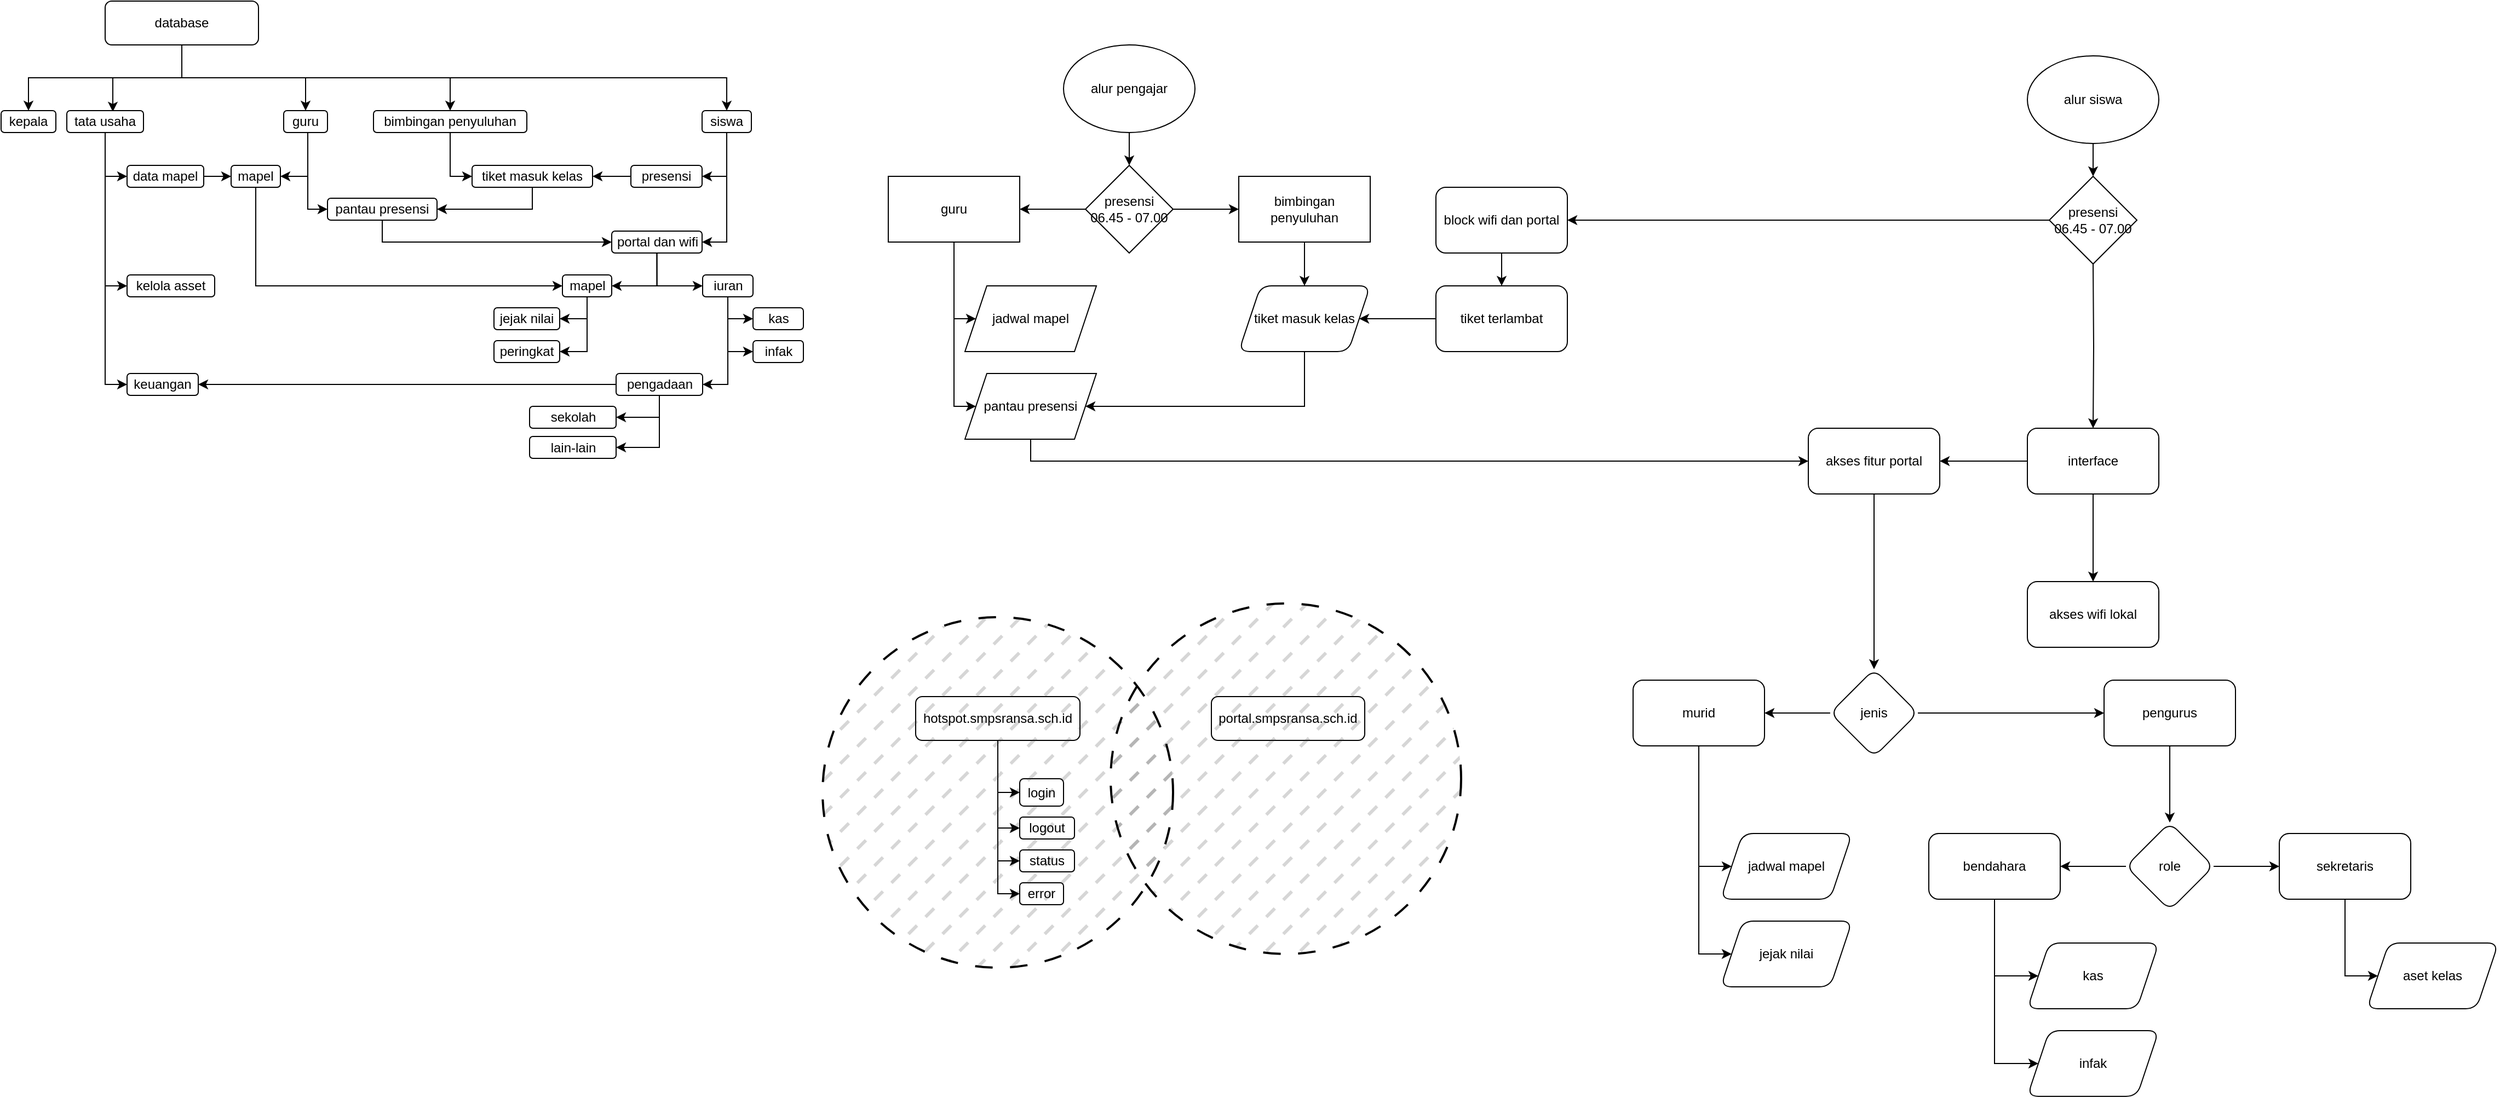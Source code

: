 <mxfile version="22.0.4" type="github">
  <diagram name="Halaman-1" id="TxN-kL1bxHS-qyeHNueX">
    <mxGraphModel dx="3667" dy="2100" grid="1" gridSize="10" guides="1" tooltips="1" connect="1" arrows="1" fold="1" page="1" pageScale="1" pageWidth="827" pageHeight="1169" math="0" shadow="0">
      <root>
        <mxCell id="0" />
        <mxCell id="1" parent="0" />
        <mxCell id="PeeLNKL8KS9F9H26MRFx-2" value="portal.smpsransa.sch.id" style="rounded=1;whiteSpace=wrap;html=1;" vertex="1" parent="1">
          <mxGeometry x="1165" y="655" width="140" height="40" as="geometry" />
        </mxCell>
        <mxCell id="PeeLNKL8KS9F9H26MRFx-53" style="edgeStyle=orthogonalEdgeStyle;rounded=0;orthogonalLoop=1;jettySize=auto;html=1;exitX=0.5;exitY=1;exitDx=0;exitDy=0;entryX=0;entryY=0.5;entryDx=0;entryDy=0;" edge="1" parent="1" source="PeeLNKL8KS9F9H26MRFx-3" target="PeeLNKL8KS9F9H26MRFx-4">
          <mxGeometry relative="1" as="geometry" />
        </mxCell>
        <mxCell id="PeeLNKL8KS9F9H26MRFx-54" style="edgeStyle=orthogonalEdgeStyle;rounded=0;orthogonalLoop=1;jettySize=auto;html=1;exitX=0.5;exitY=1;exitDx=0;exitDy=0;entryX=0;entryY=0.5;entryDx=0;entryDy=0;" edge="1" parent="1" source="PeeLNKL8KS9F9H26MRFx-3" target="PeeLNKL8KS9F9H26MRFx-5">
          <mxGeometry relative="1" as="geometry" />
        </mxCell>
        <mxCell id="PeeLNKL8KS9F9H26MRFx-55" style="edgeStyle=orthogonalEdgeStyle;rounded=0;orthogonalLoop=1;jettySize=auto;html=1;exitX=0.5;exitY=1;exitDx=0;exitDy=0;entryX=0;entryY=0.5;entryDx=0;entryDy=0;" edge="1" parent="1" source="PeeLNKL8KS9F9H26MRFx-3" target="PeeLNKL8KS9F9H26MRFx-6">
          <mxGeometry relative="1" as="geometry" />
        </mxCell>
        <mxCell id="PeeLNKL8KS9F9H26MRFx-56" style="edgeStyle=orthogonalEdgeStyle;rounded=0;orthogonalLoop=1;jettySize=auto;html=1;exitX=0.5;exitY=1;exitDx=0;exitDy=0;entryX=0;entryY=0.5;entryDx=0;entryDy=0;" edge="1" parent="1" source="PeeLNKL8KS9F9H26MRFx-3" target="PeeLNKL8KS9F9H26MRFx-7">
          <mxGeometry relative="1" as="geometry" />
        </mxCell>
        <mxCell id="PeeLNKL8KS9F9H26MRFx-3" value="hotspot.smpsransa.sch.id" style="rounded=1;whiteSpace=wrap;html=1;" vertex="1" parent="1">
          <mxGeometry x="895" y="655" width="150" height="40" as="geometry" />
        </mxCell>
        <mxCell id="PeeLNKL8KS9F9H26MRFx-4" value="login" style="rounded=1;whiteSpace=wrap;html=1;" vertex="1" parent="1">
          <mxGeometry x="990" y="730" width="40" height="25" as="geometry" />
        </mxCell>
        <mxCell id="PeeLNKL8KS9F9H26MRFx-5" value="logout" style="rounded=1;whiteSpace=wrap;html=1;" vertex="1" parent="1">
          <mxGeometry x="990" y="765" width="50" height="20" as="geometry" />
        </mxCell>
        <mxCell id="PeeLNKL8KS9F9H26MRFx-6" value="status" style="rounded=1;whiteSpace=wrap;html=1;" vertex="1" parent="1">
          <mxGeometry x="990" y="795" width="50" height="20" as="geometry" />
        </mxCell>
        <mxCell id="PeeLNKL8KS9F9H26MRFx-7" value="error" style="rounded=1;whiteSpace=wrap;html=1;" vertex="1" parent="1">
          <mxGeometry x="990" y="825" width="40" height="20" as="geometry" />
        </mxCell>
        <mxCell id="PeeLNKL8KS9F9H26MRFx-32" style="edgeStyle=orthogonalEdgeStyle;rounded=0;orthogonalLoop=1;jettySize=auto;html=1;exitX=0.5;exitY=1;exitDx=0;exitDy=0;entryX=0.5;entryY=0;entryDx=0;entryDy=0;" edge="1" parent="1" source="PeeLNKL8KS9F9H26MRFx-8" target="PeeLNKL8KS9F9H26MRFx-10">
          <mxGeometry relative="1" as="geometry" />
        </mxCell>
        <mxCell id="PeeLNKL8KS9F9H26MRFx-36" style="edgeStyle=orthogonalEdgeStyle;rounded=0;orthogonalLoop=1;jettySize=auto;html=1;exitX=0.5;exitY=1;exitDx=0;exitDy=0;" edge="1" parent="1" source="PeeLNKL8KS9F9H26MRFx-8" target="PeeLNKL8KS9F9H26MRFx-12">
          <mxGeometry relative="1" as="geometry" />
        </mxCell>
        <mxCell id="PeeLNKL8KS9F9H26MRFx-37" style="edgeStyle=orthogonalEdgeStyle;rounded=0;orthogonalLoop=1;jettySize=auto;html=1;exitX=0.5;exitY=1;exitDx=0;exitDy=0;entryX=0.5;entryY=0;entryDx=0;entryDy=0;" edge="1" parent="1" source="PeeLNKL8KS9F9H26MRFx-8" target="PeeLNKL8KS9F9H26MRFx-13">
          <mxGeometry relative="1" as="geometry" />
        </mxCell>
        <mxCell id="PeeLNKL8KS9F9H26MRFx-38" style="edgeStyle=orthogonalEdgeStyle;rounded=0;orthogonalLoop=1;jettySize=auto;html=1;exitX=0.5;exitY=1;exitDx=0;exitDy=0;" edge="1" parent="1" source="PeeLNKL8KS9F9H26MRFx-8" target="PeeLNKL8KS9F9H26MRFx-23">
          <mxGeometry relative="1" as="geometry" />
        </mxCell>
        <mxCell id="PeeLNKL8KS9F9H26MRFx-8" value="database" style="rounded=1;whiteSpace=wrap;html=1;" vertex="1" parent="1">
          <mxGeometry x="155" y="20" width="140" height="40" as="geometry" />
        </mxCell>
        <mxCell id="PeeLNKL8KS9F9H26MRFx-190" style="edgeStyle=orthogonalEdgeStyle;rounded=0;orthogonalLoop=1;jettySize=auto;html=1;exitX=0.5;exitY=1;exitDx=0;exitDy=0;entryX=0;entryY=0.5;entryDx=0;entryDy=0;" edge="1" parent="1" source="PeeLNKL8KS9F9H26MRFx-17" target="PeeLNKL8KS9F9H26MRFx-188">
          <mxGeometry relative="1" as="geometry" />
        </mxCell>
        <mxCell id="PeeLNKL8KS9F9H26MRFx-17" value="mapel" style="rounded=1;whiteSpace=wrap;html=1;" vertex="1" parent="1">
          <mxGeometry x="270" y="170" width="45" height="20" as="geometry" />
        </mxCell>
        <mxCell id="PeeLNKL8KS9F9H26MRFx-43" style="edgeStyle=orthogonalEdgeStyle;rounded=0;orthogonalLoop=1;jettySize=auto;html=1;exitX=0.5;exitY=1;exitDx=0;exitDy=0;entryX=1;entryY=0.5;entryDx=0;entryDy=0;" edge="1" parent="1" source="PeeLNKL8KS9F9H26MRFx-23" target="PeeLNKL8KS9F9H26MRFx-25">
          <mxGeometry relative="1" as="geometry" />
        </mxCell>
        <mxCell id="PeeLNKL8KS9F9H26MRFx-186" style="edgeStyle=orthogonalEdgeStyle;rounded=0;orthogonalLoop=1;jettySize=auto;html=1;exitX=0.5;exitY=1;exitDx=0;exitDy=0;entryX=1;entryY=0.5;entryDx=0;entryDy=0;" edge="1" parent="1" source="PeeLNKL8KS9F9H26MRFx-23" target="PeeLNKL8KS9F9H26MRFx-169">
          <mxGeometry relative="1" as="geometry" />
        </mxCell>
        <mxCell id="PeeLNKL8KS9F9H26MRFx-23" value="siswa" style="rounded=1;whiteSpace=wrap;html=1;" vertex="1" parent="1">
          <mxGeometry x="700" y="120" width="45" height="20" as="geometry" />
        </mxCell>
        <mxCell id="PeeLNKL8KS9F9H26MRFx-164" style="edgeStyle=orthogonalEdgeStyle;rounded=0;orthogonalLoop=1;jettySize=auto;html=1;exitX=0.5;exitY=1;exitDx=0;exitDy=0;entryX=0;entryY=0.5;entryDx=0;entryDy=0;" edge="1" parent="1" source="PeeLNKL8KS9F9H26MRFx-24" target="PeeLNKL8KS9F9H26MRFx-150">
          <mxGeometry relative="1" as="geometry">
            <Array as="points">
              <mxPoint x="723.5" y="310" />
            </Array>
          </mxGeometry>
        </mxCell>
        <mxCell id="PeeLNKL8KS9F9H26MRFx-165" style="edgeStyle=orthogonalEdgeStyle;rounded=0;orthogonalLoop=1;jettySize=auto;html=1;exitX=0.5;exitY=1;exitDx=0;exitDy=0;entryX=0;entryY=0.5;entryDx=0;entryDy=0;" edge="1" parent="1" source="PeeLNKL8KS9F9H26MRFx-24" target="PeeLNKL8KS9F9H26MRFx-151">
          <mxGeometry relative="1" as="geometry" />
        </mxCell>
        <mxCell id="PeeLNKL8KS9F9H26MRFx-180" style="edgeStyle=orthogonalEdgeStyle;rounded=0;orthogonalLoop=1;jettySize=auto;html=1;exitX=0.5;exitY=1;exitDx=0;exitDy=0;entryX=1;entryY=0.5;entryDx=0;entryDy=0;" edge="1" parent="1" source="PeeLNKL8KS9F9H26MRFx-24" target="PeeLNKL8KS9F9H26MRFx-152">
          <mxGeometry relative="1" as="geometry" />
        </mxCell>
        <mxCell id="PeeLNKL8KS9F9H26MRFx-24" value="iuran" style="rounded=1;whiteSpace=wrap;html=1;" vertex="1" parent="1">
          <mxGeometry x="700.5" y="270" width="46" height="20" as="geometry" />
        </mxCell>
        <mxCell id="PeeLNKL8KS9F9H26MRFx-167" value="" style="edgeStyle=orthogonalEdgeStyle;rounded=0;orthogonalLoop=1;jettySize=auto;html=1;" edge="1" parent="1" source="PeeLNKL8KS9F9H26MRFx-25" target="PeeLNKL8KS9F9H26MRFx-30">
          <mxGeometry relative="1" as="geometry" />
        </mxCell>
        <mxCell id="PeeLNKL8KS9F9H26MRFx-25" value="presensi" style="rounded=1;whiteSpace=wrap;html=1;" vertex="1" parent="1">
          <mxGeometry x="635" y="170" width="65" height="20" as="geometry" />
        </mxCell>
        <mxCell id="PeeLNKL8KS9F9H26MRFx-28" value="kelola asset" style="rounded=1;whiteSpace=wrap;html=1;" vertex="1" parent="1">
          <mxGeometry x="175" y="270" width="80" height="20" as="geometry" />
        </mxCell>
        <mxCell id="PeeLNKL8KS9F9H26MRFx-183" value="" style="edgeStyle=orthogonalEdgeStyle;rounded=0;orthogonalLoop=1;jettySize=auto;html=1;" edge="1" parent="1" source="PeeLNKL8KS9F9H26MRFx-29" target="PeeLNKL8KS9F9H26MRFx-17">
          <mxGeometry relative="1" as="geometry" />
        </mxCell>
        <mxCell id="PeeLNKL8KS9F9H26MRFx-29" value="data mapel" style="rounded=1;whiteSpace=wrap;html=1;" vertex="1" parent="1">
          <mxGeometry x="175" y="170" width="70" height="20" as="geometry" />
        </mxCell>
        <mxCell id="PeeLNKL8KS9F9H26MRFx-176" style="edgeStyle=orthogonalEdgeStyle;rounded=0;orthogonalLoop=1;jettySize=auto;html=1;exitX=0.5;exitY=1;exitDx=0;exitDy=0;entryX=1;entryY=0.5;entryDx=0;entryDy=0;" edge="1" parent="1" source="PeeLNKL8KS9F9H26MRFx-30" target="PeeLNKL8KS9F9H26MRFx-149">
          <mxGeometry relative="1" as="geometry" />
        </mxCell>
        <mxCell id="PeeLNKL8KS9F9H26MRFx-30" value="tiket masuk kelas" style="rounded=1;whiteSpace=wrap;html=1;" vertex="1" parent="1">
          <mxGeometry x="490" y="170" width="110" height="20" as="geometry" />
        </mxCell>
        <mxCell id="PeeLNKL8KS9F9H26MRFx-34" style="edgeStyle=orthogonalEdgeStyle;rounded=0;orthogonalLoop=1;jettySize=auto;html=1;exitX=0.5;exitY=1;exitDx=0;exitDy=0;entryX=0.6;entryY=0.05;entryDx=0;entryDy=0;entryPerimeter=0;" edge="1" parent="1" source="PeeLNKL8KS9F9H26MRFx-8" target="PeeLNKL8KS9F9H26MRFx-11">
          <mxGeometry relative="1" as="geometry" />
        </mxCell>
        <mxCell id="PeeLNKL8KS9F9H26MRFx-46" style="edgeStyle=orthogonalEdgeStyle;rounded=0;orthogonalLoop=1;jettySize=auto;html=1;exitX=0.5;exitY=1;exitDx=0;exitDy=0;entryX=1;entryY=0.5;entryDx=0;entryDy=0;" edge="1" parent="1" target="PeeLNKL8KS9F9H26MRFx-17">
          <mxGeometry relative="1" as="geometry">
            <mxPoint x="325" y="140" as="sourcePoint" />
            <Array as="points">
              <mxPoint x="340" y="140" />
              <mxPoint x="340" y="180" />
            </Array>
          </mxGeometry>
        </mxCell>
        <mxCell id="PeeLNKL8KS9F9H26MRFx-48" style="edgeStyle=orthogonalEdgeStyle;rounded=0;orthogonalLoop=1;jettySize=auto;html=1;exitX=0.5;exitY=1;exitDx=0;exitDy=0;entryX=0;entryY=0.5;entryDx=0;entryDy=0;" edge="1" parent="1" source="PeeLNKL8KS9F9H26MRFx-12" target="PeeLNKL8KS9F9H26MRFx-30">
          <mxGeometry relative="1" as="geometry" />
        </mxCell>
        <mxCell id="PeeLNKL8KS9F9H26MRFx-50" style="edgeStyle=orthogonalEdgeStyle;rounded=0;orthogonalLoop=1;jettySize=auto;html=1;exitX=0.5;exitY=1;exitDx=0;exitDy=0;entryX=0;entryY=0.5;entryDx=0;entryDy=0;" edge="1" parent="1" source="PeeLNKL8KS9F9H26MRFx-11" target="PeeLNKL8KS9F9H26MRFx-28">
          <mxGeometry relative="1" as="geometry" />
        </mxCell>
        <mxCell id="PeeLNKL8KS9F9H26MRFx-51" style="edgeStyle=orthogonalEdgeStyle;rounded=0;orthogonalLoop=1;jettySize=auto;html=1;exitX=0.5;exitY=1;exitDx=0;exitDy=0;entryX=0;entryY=0.5;entryDx=0;entryDy=0;" edge="1" parent="1" source="PeeLNKL8KS9F9H26MRFx-11" target="PeeLNKL8KS9F9H26MRFx-29">
          <mxGeometry relative="1" as="geometry" />
        </mxCell>
        <mxCell id="PeeLNKL8KS9F9H26MRFx-57" value="" style="ellipse;whiteSpace=wrap;html=1;fillStyle=dashed;fillColor=#333333;strokeColor=default;dashed=1;dashPattern=8 8;gradientColor=none;shadow=0;strokeWidth=2;fillOpacity=20;" vertex="1" parent="1">
          <mxGeometry x="810" y="582.5" width="320" height="320" as="geometry" />
        </mxCell>
        <mxCell id="PeeLNKL8KS9F9H26MRFx-58" value="" style="ellipse;whiteSpace=wrap;html=1;fillStyle=dashed;fillColor=#333333;strokeColor=default;dashed=1;dashPattern=8 8;gradientColor=none;shadow=0;strokeWidth=2;fillOpacity=20;" vertex="1" parent="1">
          <mxGeometry x="1073" y="570" width="320" height="320" as="geometry" />
        </mxCell>
        <mxCell id="PeeLNKL8KS9F9H26MRFx-91" value="" style="edgeStyle=orthogonalEdgeStyle;rounded=0;orthogonalLoop=1;jettySize=auto;html=1;" edge="1" parent="1" source="PeeLNKL8KS9F9H26MRFx-60" target="PeeLNKL8KS9F9H26MRFx-90">
          <mxGeometry relative="1" as="geometry" />
        </mxCell>
        <mxCell id="PeeLNKL8KS9F9H26MRFx-60" value="alur siswa" style="ellipse;whiteSpace=wrap;html=1;" vertex="1" parent="1">
          <mxGeometry x="1910" y="70" width="120" height="80" as="geometry" />
        </mxCell>
        <mxCell id="PeeLNKL8KS9F9H26MRFx-69" style="edgeStyle=orthogonalEdgeStyle;rounded=0;orthogonalLoop=1;jettySize=auto;html=1;exitX=0;exitY=0.5;exitDx=0;exitDy=0;entryX=1;entryY=0.5;entryDx=0;entryDy=0;" edge="1" parent="1" source="PeeLNKL8KS9F9H26MRFx-90" target="PeeLNKL8KS9F9H26MRFx-65">
          <mxGeometry relative="1" as="geometry">
            <mxPoint x="1600" y="220" as="sourcePoint" />
            <mxPoint x="1560" y="220" as="targetPoint" />
          </mxGeometry>
        </mxCell>
        <mxCell id="PeeLNKL8KS9F9H26MRFx-71" value="" style="edgeStyle=orthogonalEdgeStyle;rounded=0;orthogonalLoop=1;jettySize=auto;html=1;exitX=0.5;exitY=1;exitDx=0;exitDy=0;" edge="1" parent="1" target="PeeLNKL8KS9F9H26MRFx-70">
          <mxGeometry relative="1" as="geometry">
            <mxPoint x="1970" y="260" as="sourcePoint" />
          </mxGeometry>
        </mxCell>
        <mxCell id="PeeLNKL8KS9F9H26MRFx-68" value="" style="edgeStyle=orthogonalEdgeStyle;rounded=0;orthogonalLoop=1;jettySize=auto;html=1;" edge="1" parent="1" source="PeeLNKL8KS9F9H26MRFx-65" target="PeeLNKL8KS9F9H26MRFx-67">
          <mxGeometry relative="1" as="geometry" />
        </mxCell>
        <mxCell id="PeeLNKL8KS9F9H26MRFx-65" value="block wifi dan portal" style="whiteSpace=wrap;html=1;rounded=1;" vertex="1" parent="1">
          <mxGeometry x="1370" y="190" width="120" height="60" as="geometry" />
        </mxCell>
        <mxCell id="PeeLNKL8KS9F9H26MRFx-138" style="edgeStyle=orthogonalEdgeStyle;rounded=0;orthogonalLoop=1;jettySize=auto;html=1;exitX=0;exitY=0.5;exitDx=0;exitDy=0;entryX=1;entryY=0.5;entryDx=0;entryDy=0;" edge="1" parent="1" source="PeeLNKL8KS9F9H26MRFx-67" target="PeeLNKL8KS9F9H26MRFx-86">
          <mxGeometry relative="1" as="geometry" />
        </mxCell>
        <mxCell id="PeeLNKL8KS9F9H26MRFx-67" value="tiket terlambat" style="whiteSpace=wrap;html=1;rounded=1;" vertex="1" parent="1">
          <mxGeometry x="1370" y="280" width="120" height="60" as="geometry" />
        </mxCell>
        <mxCell id="PeeLNKL8KS9F9H26MRFx-73" value="" style="edgeStyle=orthogonalEdgeStyle;rounded=0;orthogonalLoop=1;jettySize=auto;html=1;" edge="1" parent="1" source="PeeLNKL8KS9F9H26MRFx-70" target="PeeLNKL8KS9F9H26MRFx-72">
          <mxGeometry relative="1" as="geometry" />
        </mxCell>
        <mxCell id="PeeLNKL8KS9F9H26MRFx-139" value="" style="edgeStyle=orthogonalEdgeStyle;rounded=0;orthogonalLoop=1;jettySize=auto;html=1;" edge="1" parent="1" source="PeeLNKL8KS9F9H26MRFx-70" target="PeeLNKL8KS9F9H26MRFx-74">
          <mxGeometry relative="1" as="geometry" />
        </mxCell>
        <mxCell id="PeeLNKL8KS9F9H26MRFx-70" value="interface" style="whiteSpace=wrap;html=1;rounded=1;" vertex="1" parent="1">
          <mxGeometry x="1910" y="410" width="120" height="60" as="geometry" />
        </mxCell>
        <mxCell id="PeeLNKL8KS9F9H26MRFx-72" value="akses wifi lokal" style="whiteSpace=wrap;html=1;rounded=1;" vertex="1" parent="1">
          <mxGeometry x="1910" y="550" width="120" height="60" as="geometry" />
        </mxCell>
        <mxCell id="PeeLNKL8KS9F9H26MRFx-99" value="" style="edgeStyle=orthogonalEdgeStyle;rounded=0;orthogonalLoop=1;jettySize=auto;html=1;" edge="1" parent="1" source="PeeLNKL8KS9F9H26MRFx-74" target="PeeLNKL8KS9F9H26MRFx-98">
          <mxGeometry relative="1" as="geometry" />
        </mxCell>
        <mxCell id="PeeLNKL8KS9F9H26MRFx-74" value="akses fitur portal" style="whiteSpace=wrap;html=1;rounded=1;" vertex="1" parent="1">
          <mxGeometry x="1710" y="410" width="120" height="60" as="geometry" />
        </mxCell>
        <mxCell id="PeeLNKL8KS9F9H26MRFx-79" style="edgeStyle=orthogonalEdgeStyle;rounded=0;orthogonalLoop=1;jettySize=auto;html=1;exitX=0.5;exitY=1;exitDx=0;exitDy=0;entryX=0.5;entryY=0;entryDx=0;entryDy=0;" edge="1" parent="1" source="PeeLNKL8KS9F9H26MRFx-77" target="PeeLNKL8KS9F9H26MRFx-78">
          <mxGeometry relative="1" as="geometry" />
        </mxCell>
        <mxCell id="PeeLNKL8KS9F9H26MRFx-77" value="alur pengajar" style="ellipse;whiteSpace=wrap;html=1;" vertex="1" parent="1">
          <mxGeometry x="1030" y="60" width="120" height="80" as="geometry" />
        </mxCell>
        <mxCell id="PeeLNKL8KS9F9H26MRFx-81" value="" style="edgeStyle=orthogonalEdgeStyle;rounded=0;orthogonalLoop=1;jettySize=auto;html=1;" edge="1" parent="1" source="PeeLNKL8KS9F9H26MRFx-78" target="PeeLNKL8KS9F9H26MRFx-80">
          <mxGeometry relative="1" as="geometry" />
        </mxCell>
        <mxCell id="PeeLNKL8KS9F9H26MRFx-83" value="" style="edgeStyle=orthogonalEdgeStyle;rounded=0;orthogonalLoop=1;jettySize=auto;html=1;" edge="1" parent="1" source="PeeLNKL8KS9F9H26MRFx-78" target="PeeLNKL8KS9F9H26MRFx-82">
          <mxGeometry relative="1" as="geometry" />
        </mxCell>
        <mxCell id="PeeLNKL8KS9F9H26MRFx-78" value="presensi 06.45 - 07.00" style="rhombus;whiteSpace=wrap;html=1;" vertex="1" parent="1">
          <mxGeometry x="1050" y="170" width="80" height="80" as="geometry" />
        </mxCell>
        <mxCell id="PeeLNKL8KS9F9H26MRFx-143" value="" style="edgeStyle=orthogonalEdgeStyle;rounded=0;orthogonalLoop=1;jettySize=auto;html=1;entryX=0;entryY=0.5;entryDx=0;entryDy=0;" edge="1" parent="1" source="PeeLNKL8KS9F9H26MRFx-80" target="PeeLNKL8KS9F9H26MRFx-142">
          <mxGeometry relative="1" as="geometry">
            <Array as="points">
              <mxPoint x="930" y="310" />
            </Array>
          </mxGeometry>
        </mxCell>
        <mxCell id="PeeLNKL8KS9F9H26MRFx-145" style="edgeStyle=orthogonalEdgeStyle;rounded=0;orthogonalLoop=1;jettySize=auto;html=1;exitX=0.5;exitY=1;exitDx=0;exitDy=0;entryX=0;entryY=0.5;entryDx=0;entryDy=0;" edge="1" parent="1" source="PeeLNKL8KS9F9H26MRFx-80" target="PeeLNKL8KS9F9H26MRFx-144">
          <mxGeometry relative="1" as="geometry">
            <Array as="points">
              <mxPoint x="930" y="390" />
            </Array>
          </mxGeometry>
        </mxCell>
        <mxCell id="PeeLNKL8KS9F9H26MRFx-80" value="guru" style="whiteSpace=wrap;html=1;" vertex="1" parent="1">
          <mxGeometry x="870" y="180" width="120" height="60" as="geometry" />
        </mxCell>
        <mxCell id="PeeLNKL8KS9F9H26MRFx-87" value="" style="edgeStyle=orthogonalEdgeStyle;rounded=0;orthogonalLoop=1;jettySize=auto;html=1;" edge="1" parent="1" source="PeeLNKL8KS9F9H26MRFx-82" target="PeeLNKL8KS9F9H26MRFx-86">
          <mxGeometry relative="1" as="geometry" />
        </mxCell>
        <mxCell id="PeeLNKL8KS9F9H26MRFx-82" value="bimbingan penyuluhan" style="whiteSpace=wrap;html=1;" vertex="1" parent="1">
          <mxGeometry x="1190" y="180" width="120" height="60" as="geometry" />
        </mxCell>
        <mxCell id="PeeLNKL8KS9F9H26MRFx-147" style="edgeStyle=orthogonalEdgeStyle;rounded=0;orthogonalLoop=1;jettySize=auto;html=1;exitX=0.5;exitY=1;exitDx=0;exitDy=0;entryX=1;entryY=0.5;entryDx=0;entryDy=0;" edge="1" parent="1" source="PeeLNKL8KS9F9H26MRFx-86" target="PeeLNKL8KS9F9H26MRFx-144">
          <mxGeometry relative="1" as="geometry">
            <Array as="points">
              <mxPoint x="1250" y="390" />
            </Array>
          </mxGeometry>
        </mxCell>
        <mxCell id="PeeLNKL8KS9F9H26MRFx-86" value="tiket masuk kelas" style="shape=parallelogram;perimeter=parallelogramPerimeter;whiteSpace=wrap;html=1;fixedSize=1;rounded=1;" vertex="1" parent="1">
          <mxGeometry x="1190" y="280" width="120" height="60" as="geometry" />
        </mxCell>
        <mxCell id="PeeLNKL8KS9F9H26MRFx-90" value="presensi 06.45 - 07.00" style="rhombus;whiteSpace=wrap;html=1;" vertex="1" parent="1">
          <mxGeometry x="1930" y="180" width="80" height="80" as="geometry" />
        </mxCell>
        <mxCell id="PeeLNKL8KS9F9H26MRFx-103" value="" style="edgeStyle=orthogonalEdgeStyle;rounded=0;orthogonalLoop=1;jettySize=auto;html=1;" edge="1" parent="1" source="PeeLNKL8KS9F9H26MRFx-98" target="PeeLNKL8KS9F9H26MRFx-102">
          <mxGeometry relative="1" as="geometry" />
        </mxCell>
        <mxCell id="PeeLNKL8KS9F9H26MRFx-106" value="" style="edgeStyle=orthogonalEdgeStyle;rounded=0;orthogonalLoop=1;jettySize=auto;html=1;" edge="1" parent="1" source="PeeLNKL8KS9F9H26MRFx-98" target="PeeLNKL8KS9F9H26MRFx-105">
          <mxGeometry relative="1" as="geometry" />
        </mxCell>
        <mxCell id="PeeLNKL8KS9F9H26MRFx-98" value="jenis" style="rhombus;whiteSpace=wrap;html=1;rounded=1;" vertex="1" parent="1">
          <mxGeometry x="1730" y="630" width="80" height="80" as="geometry" />
        </mxCell>
        <mxCell id="PeeLNKL8KS9F9H26MRFx-108" value="" style="edgeStyle=orthogonalEdgeStyle;rounded=0;orthogonalLoop=1;jettySize=auto;html=1;" edge="1" parent="1" source="PeeLNKL8KS9F9H26MRFx-102" target="PeeLNKL8KS9F9H26MRFx-107">
          <mxGeometry relative="1" as="geometry" />
        </mxCell>
        <mxCell id="PeeLNKL8KS9F9H26MRFx-102" value="pengurus" style="whiteSpace=wrap;html=1;rounded=1;" vertex="1" parent="1">
          <mxGeometry x="1980" y="640" width="120" height="60" as="geometry" />
        </mxCell>
        <mxCell id="PeeLNKL8KS9F9H26MRFx-130" value="" style="edgeStyle=orthogonalEdgeStyle;rounded=0;orthogonalLoop=1;jettySize=auto;html=1;entryX=0;entryY=0.5;entryDx=0;entryDy=0;" edge="1" parent="1" source="PeeLNKL8KS9F9H26MRFx-105" target="PeeLNKL8KS9F9H26MRFx-129">
          <mxGeometry relative="1" as="geometry">
            <Array as="points">
              <mxPoint x="1610" y="810" />
            </Array>
          </mxGeometry>
        </mxCell>
        <mxCell id="PeeLNKL8KS9F9H26MRFx-133" style="edgeStyle=orthogonalEdgeStyle;rounded=0;orthogonalLoop=1;jettySize=auto;html=1;exitX=0.5;exitY=1;exitDx=0;exitDy=0;entryX=0;entryY=0.5;entryDx=0;entryDy=0;" edge="1" parent="1" source="PeeLNKL8KS9F9H26MRFx-105" target="PeeLNKL8KS9F9H26MRFx-132">
          <mxGeometry relative="1" as="geometry">
            <Array as="points">
              <mxPoint x="1610" y="890" />
            </Array>
          </mxGeometry>
        </mxCell>
        <mxCell id="PeeLNKL8KS9F9H26MRFx-105" value="murid" style="whiteSpace=wrap;html=1;rounded=1;" vertex="1" parent="1">
          <mxGeometry x="1550" y="640" width="120" height="60" as="geometry" />
        </mxCell>
        <mxCell id="PeeLNKL8KS9F9H26MRFx-110" value="" style="edgeStyle=orthogonalEdgeStyle;rounded=0;orthogonalLoop=1;jettySize=auto;html=1;" edge="1" parent="1" source="PeeLNKL8KS9F9H26MRFx-107" target="PeeLNKL8KS9F9H26MRFx-109">
          <mxGeometry relative="1" as="geometry" />
        </mxCell>
        <mxCell id="PeeLNKL8KS9F9H26MRFx-112" value="" style="edgeStyle=orthogonalEdgeStyle;rounded=0;orthogonalLoop=1;jettySize=auto;html=1;" edge="1" parent="1" source="PeeLNKL8KS9F9H26MRFx-107" target="PeeLNKL8KS9F9H26MRFx-111">
          <mxGeometry relative="1" as="geometry" />
        </mxCell>
        <mxCell id="PeeLNKL8KS9F9H26MRFx-107" value="role" style="rhombus;whiteSpace=wrap;html=1;rounded=1;" vertex="1" parent="1">
          <mxGeometry x="2000" y="770" width="80" height="80" as="geometry" />
        </mxCell>
        <mxCell id="PeeLNKL8KS9F9H26MRFx-124" style="edgeStyle=orthogonalEdgeStyle;rounded=0;orthogonalLoop=1;jettySize=auto;html=1;exitX=0.5;exitY=1;exitDx=0;exitDy=0;entryX=0;entryY=0.5;entryDx=0;entryDy=0;" edge="1" parent="1" source="PeeLNKL8KS9F9H26MRFx-109" target="PeeLNKL8KS9F9H26MRFx-121">
          <mxGeometry relative="1" as="geometry">
            <Array as="points">
              <mxPoint x="1880" y="910" />
            </Array>
          </mxGeometry>
        </mxCell>
        <mxCell id="PeeLNKL8KS9F9H26MRFx-125" style="edgeStyle=orthogonalEdgeStyle;rounded=0;orthogonalLoop=1;jettySize=auto;html=1;exitX=0.5;exitY=1;exitDx=0;exitDy=0;entryX=0;entryY=0.5;entryDx=0;entryDy=0;" edge="1" parent="1" source="PeeLNKL8KS9F9H26MRFx-109" target="PeeLNKL8KS9F9H26MRFx-123">
          <mxGeometry relative="1" as="geometry">
            <Array as="points">
              <mxPoint x="1880" y="990" />
            </Array>
          </mxGeometry>
        </mxCell>
        <mxCell id="PeeLNKL8KS9F9H26MRFx-109" value="bendahara" style="whiteSpace=wrap;html=1;rounded=1;" vertex="1" parent="1">
          <mxGeometry x="1820" y="780" width="120" height="60" as="geometry" />
        </mxCell>
        <mxCell id="PeeLNKL8KS9F9H26MRFx-128" value="" style="edgeStyle=orthogonalEdgeStyle;rounded=0;orthogonalLoop=1;jettySize=auto;html=1;" edge="1" parent="1" source="PeeLNKL8KS9F9H26MRFx-111" target="PeeLNKL8KS9F9H26MRFx-127">
          <mxGeometry relative="1" as="geometry">
            <Array as="points">
              <mxPoint x="2200" y="910" />
            </Array>
          </mxGeometry>
        </mxCell>
        <mxCell id="PeeLNKL8KS9F9H26MRFx-111" value="sekretaris" style="whiteSpace=wrap;html=1;rounded=1;" vertex="1" parent="1">
          <mxGeometry x="2140" y="780" width="120" height="60" as="geometry" />
        </mxCell>
        <mxCell id="PeeLNKL8KS9F9H26MRFx-121" value="kas" style="shape=parallelogram;perimeter=parallelogramPerimeter;whiteSpace=wrap;html=1;fixedSize=1;rounded=1;" vertex="1" parent="1">
          <mxGeometry x="1910" y="880" width="120" height="60" as="geometry" />
        </mxCell>
        <mxCell id="PeeLNKL8KS9F9H26MRFx-123" value="infak" style="shape=parallelogram;perimeter=parallelogramPerimeter;whiteSpace=wrap;html=1;fixedSize=1;rounded=1;" vertex="1" parent="1">
          <mxGeometry x="1910" y="960" width="120" height="60" as="geometry" />
        </mxCell>
        <mxCell id="PeeLNKL8KS9F9H26MRFx-127" value="aset kelas" style="shape=parallelogram;perimeter=parallelogramPerimeter;whiteSpace=wrap;html=1;fixedSize=1;rounded=1;" vertex="1" parent="1">
          <mxGeometry x="2220" y="880" width="120" height="60" as="geometry" />
        </mxCell>
        <mxCell id="PeeLNKL8KS9F9H26MRFx-129" value="jadwal mapel" style="shape=parallelogram;perimeter=parallelogramPerimeter;whiteSpace=wrap;html=1;fixedSize=1;rounded=1;" vertex="1" parent="1">
          <mxGeometry x="1630" y="780" width="120" height="60" as="geometry" />
        </mxCell>
        <mxCell id="PeeLNKL8KS9F9H26MRFx-132" value="jejak nilai" style="shape=parallelogram;perimeter=parallelogramPerimeter;whiteSpace=wrap;html=1;fixedSize=1;rounded=1;" vertex="1" parent="1">
          <mxGeometry x="1630" y="860" width="120" height="60" as="geometry" />
        </mxCell>
        <mxCell id="PeeLNKL8KS9F9H26MRFx-142" value="jadwal mapel" style="shape=parallelogram;perimeter=parallelogramPerimeter;whiteSpace=wrap;html=1;fixedSize=1;" vertex="1" parent="1">
          <mxGeometry x="940" y="280" width="120" height="60" as="geometry" />
        </mxCell>
        <mxCell id="PeeLNKL8KS9F9H26MRFx-148" style="edgeStyle=orthogonalEdgeStyle;rounded=0;orthogonalLoop=1;jettySize=auto;html=1;exitX=0.5;exitY=1;exitDx=0;exitDy=0;entryX=0;entryY=0.5;entryDx=0;entryDy=0;" edge="1" parent="1" source="PeeLNKL8KS9F9H26MRFx-144" target="PeeLNKL8KS9F9H26MRFx-74">
          <mxGeometry relative="1" as="geometry">
            <Array as="points">
              <mxPoint x="1000" y="440" />
            </Array>
          </mxGeometry>
        </mxCell>
        <mxCell id="PeeLNKL8KS9F9H26MRFx-144" value="pantau presensi" style="shape=parallelogram;perimeter=parallelogramPerimeter;whiteSpace=wrap;html=1;fixedSize=1;" vertex="1" parent="1">
          <mxGeometry x="940" y="360" width="120" height="60" as="geometry" />
        </mxCell>
        <mxCell id="PeeLNKL8KS9F9H26MRFx-177" style="edgeStyle=orthogonalEdgeStyle;rounded=0;orthogonalLoop=1;jettySize=auto;html=1;exitX=0.5;exitY=1;exitDx=0;exitDy=0;entryX=0;entryY=0.5;entryDx=0;entryDy=0;" edge="1" parent="1" source="PeeLNKL8KS9F9H26MRFx-149" target="PeeLNKL8KS9F9H26MRFx-169">
          <mxGeometry relative="1" as="geometry" />
        </mxCell>
        <mxCell id="PeeLNKL8KS9F9H26MRFx-149" value="pantau presensi" style="rounded=1;whiteSpace=wrap;html=1;" vertex="1" parent="1">
          <mxGeometry x="358" y="200" width="100" height="20" as="geometry" />
        </mxCell>
        <mxCell id="PeeLNKL8KS9F9H26MRFx-150" value="kas" style="rounded=1;whiteSpace=wrap;html=1;" vertex="1" parent="1">
          <mxGeometry x="746.5" y="300" width="46" height="20" as="geometry" />
        </mxCell>
        <mxCell id="PeeLNKL8KS9F9H26MRFx-151" value="infak" style="rounded=1;whiteSpace=wrap;html=1;" vertex="1" parent="1">
          <mxGeometry x="746.5" y="330" width="46" height="20" as="geometry" />
        </mxCell>
        <mxCell id="PeeLNKL8KS9F9H26MRFx-160" style="edgeStyle=orthogonalEdgeStyle;rounded=0;orthogonalLoop=1;jettySize=auto;html=1;exitX=0;exitY=0.5;exitDx=0;exitDy=0;entryX=1;entryY=0.5;entryDx=0;entryDy=0;" edge="1" parent="1" source="PeeLNKL8KS9F9H26MRFx-152" target="PeeLNKL8KS9F9H26MRFx-157">
          <mxGeometry relative="1" as="geometry" />
        </mxCell>
        <mxCell id="PeeLNKL8KS9F9H26MRFx-181" style="edgeStyle=orthogonalEdgeStyle;rounded=0;orthogonalLoop=1;jettySize=auto;html=1;exitX=0.5;exitY=1;exitDx=0;exitDy=0;entryX=1;entryY=0.5;entryDx=0;entryDy=0;" edge="1" parent="1" source="PeeLNKL8KS9F9H26MRFx-152" target="PeeLNKL8KS9F9H26MRFx-155">
          <mxGeometry relative="1" as="geometry">
            <mxPoint x="625.5" y="400" as="targetPoint" />
          </mxGeometry>
        </mxCell>
        <mxCell id="PeeLNKL8KS9F9H26MRFx-196" style="edgeStyle=orthogonalEdgeStyle;rounded=0;orthogonalLoop=1;jettySize=auto;html=1;exitX=0.5;exitY=1;exitDx=0;exitDy=0;entryX=1;entryY=0.5;entryDx=0;entryDy=0;" edge="1" parent="1" source="PeeLNKL8KS9F9H26MRFx-152" target="PeeLNKL8KS9F9H26MRFx-195">
          <mxGeometry relative="1" as="geometry" />
        </mxCell>
        <mxCell id="PeeLNKL8KS9F9H26MRFx-152" value="pengadaan" style="rounded=1;whiteSpace=wrap;html=1;" vertex="1" parent="1">
          <mxGeometry x="621.5" y="360" width="79" height="20" as="geometry" />
        </mxCell>
        <mxCell id="PeeLNKL8KS9F9H26MRFx-155" value="sekolah" style="rounded=1;whiteSpace=wrap;html=1;" vertex="1" parent="1">
          <mxGeometry x="542.5" y="390" width="79" height="20" as="geometry" />
        </mxCell>
        <mxCell id="PeeLNKL8KS9F9H26MRFx-157" value="keuangan" style="rounded=1;whiteSpace=wrap;html=1;" vertex="1" parent="1">
          <mxGeometry x="175" y="360" width="65" height="20" as="geometry" />
        </mxCell>
        <mxCell id="PeeLNKL8KS9F9H26MRFx-158" style="edgeStyle=orthogonalEdgeStyle;rounded=0;orthogonalLoop=1;jettySize=auto;html=1;exitX=0.5;exitY=1;exitDx=0;exitDy=0;entryX=0;entryY=0.5;entryDx=0;entryDy=0;" edge="1" parent="1" source="PeeLNKL8KS9F9H26MRFx-11" target="PeeLNKL8KS9F9H26MRFx-157">
          <mxGeometry relative="1" as="geometry" />
        </mxCell>
        <mxCell id="PeeLNKL8KS9F9H26MRFx-166" style="edgeStyle=orthogonalEdgeStyle;rounded=0;orthogonalLoop=1;jettySize=auto;html=1;exitX=0.5;exitY=1;exitDx=0;exitDy=0;entryX=0;entryY=0.5;entryDx=0;entryDy=0;" edge="1" parent="1" target="PeeLNKL8KS9F9H26MRFx-149">
          <mxGeometry relative="1" as="geometry">
            <mxPoint x="325" y="140" as="sourcePoint" />
            <Array as="points">
              <mxPoint x="340" y="140" />
              <mxPoint x="340" y="210" />
            </Array>
          </mxGeometry>
        </mxCell>
        <mxCell id="PeeLNKL8KS9F9H26MRFx-10" value="kepala" style="rounded=1;whiteSpace=wrap;html=1;container=0;" vertex="1" parent="1">
          <mxGeometry x="60" y="120" width="50" height="20" as="geometry" />
        </mxCell>
        <mxCell id="PeeLNKL8KS9F9H26MRFx-11" value="tata usaha" style="rounded=1;whiteSpace=wrap;html=1;container=0;" vertex="1" parent="1">
          <mxGeometry x="120" y="120" width="70" height="20" as="geometry" />
        </mxCell>
        <mxCell id="PeeLNKL8KS9F9H26MRFx-12" value="bimbingan penyuluhan" style="rounded=1;whiteSpace=wrap;html=1;container=0;" vertex="1" parent="1">
          <mxGeometry x="400" y="120" width="140" height="20" as="geometry" />
        </mxCell>
        <mxCell id="PeeLNKL8KS9F9H26MRFx-13" value="guru" style="rounded=1;whiteSpace=wrap;html=1;container=0;" vertex="1" parent="1">
          <mxGeometry x="318" y="120" width="40" height="20" as="geometry" />
        </mxCell>
        <mxCell id="PeeLNKL8KS9F9H26MRFx-187" style="edgeStyle=orthogonalEdgeStyle;rounded=0;orthogonalLoop=1;jettySize=auto;html=1;exitX=0.5;exitY=1;exitDx=0;exitDy=0;entryX=0;entryY=0.5;entryDx=0;entryDy=0;" edge="1" parent="1" source="PeeLNKL8KS9F9H26MRFx-169" target="PeeLNKL8KS9F9H26MRFx-24">
          <mxGeometry relative="1" as="geometry" />
        </mxCell>
        <mxCell id="PeeLNKL8KS9F9H26MRFx-189" style="edgeStyle=orthogonalEdgeStyle;rounded=0;orthogonalLoop=1;jettySize=auto;html=1;exitX=0.5;exitY=1;exitDx=0;exitDy=0;entryX=1;entryY=0.5;entryDx=0;entryDy=0;" edge="1" parent="1" source="PeeLNKL8KS9F9H26MRFx-169" target="PeeLNKL8KS9F9H26MRFx-188">
          <mxGeometry relative="1" as="geometry" />
        </mxCell>
        <mxCell id="PeeLNKL8KS9F9H26MRFx-169" value="portal dan wifi" style="rounded=1;whiteSpace=wrap;html=1;" vertex="1" parent="1">
          <mxGeometry x="617.5" y="230" width="82.5" height="20" as="geometry" />
        </mxCell>
        <mxCell id="PeeLNKL8KS9F9H26MRFx-192" style="edgeStyle=orthogonalEdgeStyle;rounded=0;orthogonalLoop=1;jettySize=auto;html=1;exitX=0.5;exitY=1;exitDx=0;exitDy=0;entryX=1;entryY=0.5;entryDx=0;entryDy=0;" edge="1" parent="1" source="PeeLNKL8KS9F9H26MRFx-188" target="PeeLNKL8KS9F9H26MRFx-191">
          <mxGeometry relative="1" as="geometry">
            <mxPoint x="610" y="310" as="targetPoint" />
            <Array as="points">
              <mxPoint x="595" y="310" />
            </Array>
          </mxGeometry>
        </mxCell>
        <mxCell id="PeeLNKL8KS9F9H26MRFx-194" style="edgeStyle=orthogonalEdgeStyle;rounded=0;orthogonalLoop=1;jettySize=auto;html=1;exitX=0.5;exitY=1;exitDx=0;exitDy=0;entryX=1;entryY=0.5;entryDx=0;entryDy=0;" edge="1" parent="1" source="PeeLNKL8KS9F9H26MRFx-188" target="PeeLNKL8KS9F9H26MRFx-193">
          <mxGeometry relative="1" as="geometry" />
        </mxCell>
        <mxCell id="PeeLNKL8KS9F9H26MRFx-188" value="mapel" style="rounded=1;whiteSpace=wrap;html=1;" vertex="1" parent="1">
          <mxGeometry x="572.5" y="270" width="45" height="20" as="geometry" />
        </mxCell>
        <mxCell id="PeeLNKL8KS9F9H26MRFx-191" value="jejak nilai" style="rounded=1;whiteSpace=wrap;html=1;" vertex="1" parent="1">
          <mxGeometry x="510" y="300" width="60" height="20" as="geometry" />
        </mxCell>
        <mxCell id="PeeLNKL8KS9F9H26MRFx-193" value="peringkat" style="rounded=1;whiteSpace=wrap;html=1;" vertex="1" parent="1">
          <mxGeometry x="510" y="330" width="60" height="20" as="geometry" />
        </mxCell>
        <mxCell id="PeeLNKL8KS9F9H26MRFx-195" value="lain-lain" style="rounded=1;whiteSpace=wrap;html=1;" vertex="1" parent="1">
          <mxGeometry x="542.5" y="417.5" width="79" height="20" as="geometry" />
        </mxCell>
      </root>
    </mxGraphModel>
  </diagram>
</mxfile>
